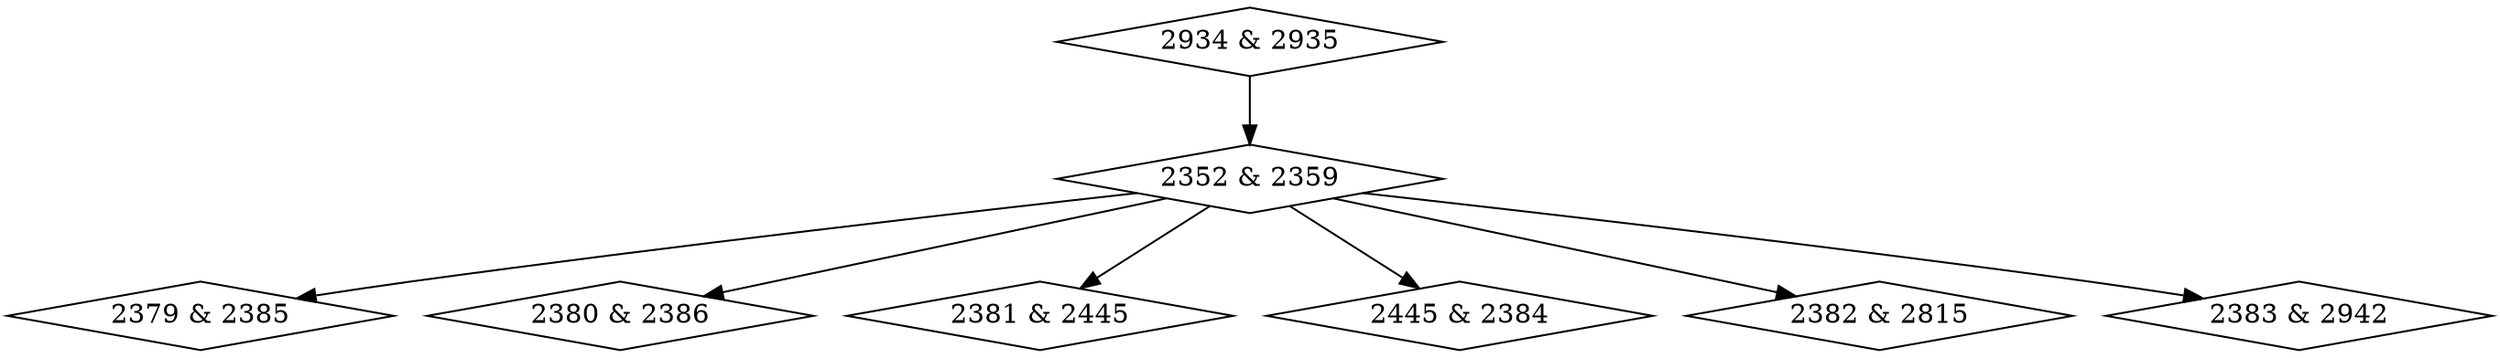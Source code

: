 digraph {
0 [label = "2352 & 2359", shape = diamond];
1 [label = "2379 & 2385", shape = diamond];
2 [label = "2380 & 2386", shape = diamond];
3 [label = "2381 & 2445", shape = diamond];
4 [label = "2445 & 2384", shape = diamond];
5 [label = "2382 & 2815", shape = diamond];
6 [label = "2383 & 2942", shape = diamond];
7 [label = "2934 & 2935", shape = diamond];
0->1;
0->2;
0->3;
0->4;
0->5;
0->6;
7->0;
}
